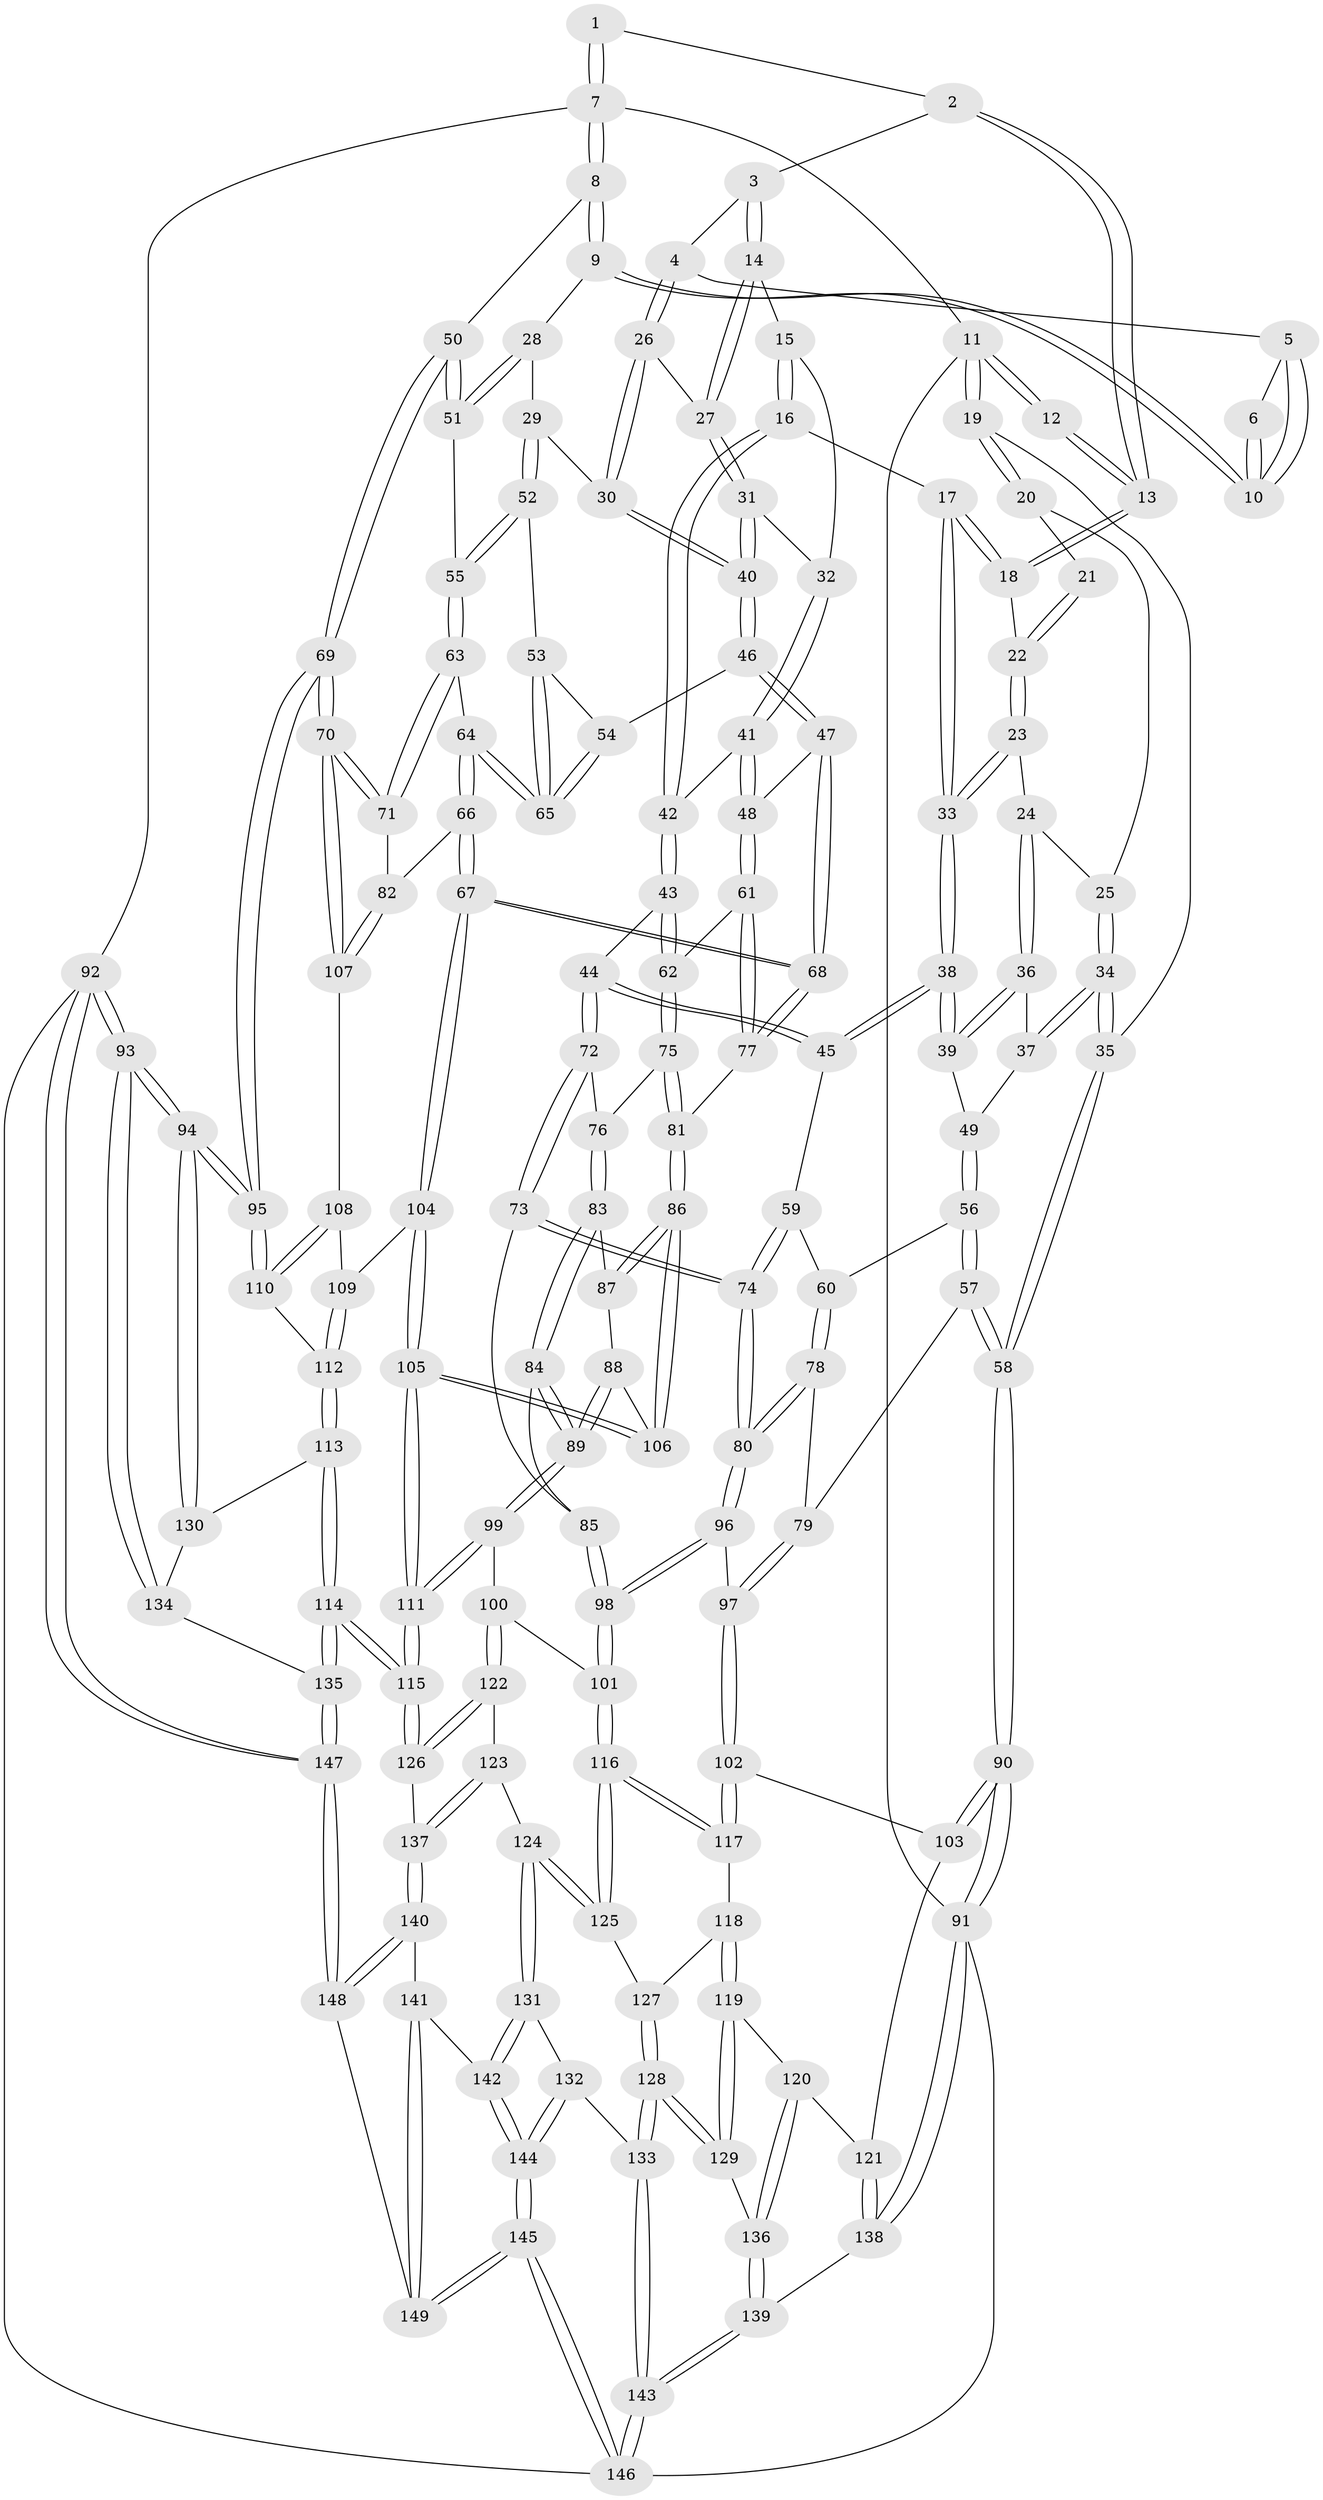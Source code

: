// coarse degree distribution, {3: 0.12903225806451613, 4: 0.43010752688172044, 5: 0.3655913978494624, 2: 0.010752688172043012, 6: 0.06451612903225806}
// Generated by graph-tools (version 1.1) at 2025/52/02/27/25 19:52:36]
// undirected, 149 vertices, 369 edges
graph export_dot {
graph [start="1"]
  node [color=gray90,style=filled];
  1 [pos="+0.9699979652938592+0"];
  2 [pos="+0.7414250973940015+0"];
  3 [pos="+0.7429265938457167+0"];
  4 [pos="+0.8218532862984884+0.0792555423525216"];
  5 [pos="+0.8515778494706324+0.08021203291180909"];
  6 [pos="+0.8897246442110983+0.017364433112512456"];
  7 [pos="+1+0"];
  8 [pos="+1+0"];
  9 [pos="+0.966230682539351+0.12545056613553923"];
  10 [pos="+0.9164665415542435+0.1003273241535872"];
  11 [pos="+0+0"];
  12 [pos="+0.3152631937371124+0"];
  13 [pos="+0.37943140474069836+0"];
  14 [pos="+0.694526963459433+0.06672617654105467"];
  15 [pos="+0.5929869808531774+0.08738881106611288"];
  16 [pos="+0.4813510979216814+0.08930914598780064"];
  17 [pos="+0.41312812558786216+0"];
  18 [pos="+0.38089982838777+0"];
  19 [pos="+0+0"];
  20 [pos="+0.11159464027724302+0.0667462777090692"];
  21 [pos="+0.1118126923308931+0.06660983900241794"];
  22 [pos="+0.20841216517592087+0.08254139129004029"];
  23 [pos="+0.1980733607207355+0.11500840857308986"];
  24 [pos="+0.1520634314647117+0.1404058167753904"];
  25 [pos="+0.12423256600829942+0.12017155701458204"];
  26 [pos="+0.8066356765411161+0.14718613960193805"];
  27 [pos="+0.70526204344996+0.13789686394539288"];
  28 [pos="+0.8971637434136872+0.20076891770330144"];
  29 [pos="+0.8637077829793727+0.20786481216534422"];
  30 [pos="+0.8244075932915268+0.18494906563296232"];
  31 [pos="+0.6878628875216051+0.1767224979288579"];
  32 [pos="+0.6693271401298967+0.17792240883751695"];
  33 [pos="+0.27858051900865727+0.21771942595692861"];
  34 [pos="+0+0.19244969102126452"];
  35 [pos="+0+0.21650133885230483"];
  36 [pos="+0.1488369642402835+0.17078091707656384"];
  37 [pos="+0.03878830501483477+0.1968825705791197"];
  38 [pos="+0.27715787230396344+0.2258120765502023"];
  39 [pos="+0.18413705444637798+0.24206421393631722"];
  40 [pos="+0.7205342935025547+0.2428796136351411"];
  41 [pos="+0.5149386506482291+0.21776513147535084"];
  42 [pos="+0.5106917637362912+0.21579338560294067"];
  43 [pos="+0.49936408031664176+0.22684668683262132"];
  44 [pos="+0.3617562792336148+0.32278285493915815"];
  45 [pos="+0.3428145151771244+0.3170296295971033"];
  46 [pos="+0.7156120456246953+0.3030422974142708"];
  47 [pos="+0.6755702356433456+0.3344176248938701"];
  48 [pos="+0.6346301063412347+0.3417816070226328"];
  49 [pos="+0.1766976424887185+0.24902879093744656"];
  50 [pos="+1+0.2847082842143545"];
  51 [pos="+0.9589171305989018+0.29453922317518616"];
  52 [pos="+0.8337416508152267+0.2930604856887082"];
  53 [pos="+0.828270332407137+0.29617519368107814"];
  54 [pos="+0.7422498676527232+0.3082411669160276"];
  55 [pos="+0.9162330333485204+0.3387924463269204"];
  56 [pos="+0.11958540393359758+0.34932020749420484"];
  57 [pos="+0+0.3895439932835711"];
  58 [pos="+0+0.36128853769035113"];
  59 [pos="+0.3214248539475708+0.3317957063080145"];
  60 [pos="+0.1812924072322366+0.38007333762777346"];
  61 [pos="+0.6332657300338503+0.344213369386941"];
  62 [pos="+0.5085059891203079+0.4289229541869139"];
  63 [pos="+0.9142900851002023+0.36972151475157927"];
  64 [pos="+0.8395905453496916+0.44007011824416065"];
  65 [pos="+0.8386505705590425+0.4377251069085555"];
  66 [pos="+0.8229308095470883+0.5017891544576486"];
  67 [pos="+0.8075633760129537+0.515145643410022"];
  68 [pos="+0.7858946940560108+0.5072499412696476"];
  69 [pos="+1+0.49143850420036755"];
  70 [pos="+1+0.4917995352521544"];
  71 [pos="+1+0.4741348259147736"];
  72 [pos="+0.37538838819230796+0.3523872024120808"];
  73 [pos="+0.3336443070104689+0.4949741831582672"];
  74 [pos="+0.2405947997554283+0.5054137418494677"];
  75 [pos="+0.5012969300437111+0.4372325010785106"];
  76 [pos="+0.48099050984230957+0.44402411377370354"];
  77 [pos="+0.6381489805805137+0.5167688196539024"];
  78 [pos="+0.21855920936696857+0.47681183563302837"];
  79 [pos="+0+0.42289937943477873"];
  80 [pos="+0.23518049562725+0.5077850364553422"];
  81 [pos="+0.6296904574679165+0.5229122341724249"];
  82 [pos="+0.8801938009278719+0.5017137128049907"];
  83 [pos="+0.4644056172824779+0.48872837088517446"];
  84 [pos="+0.44911569861769574+0.5077104671673457"];
  85 [pos="+0.3800268336116127+0.5285890355928989"];
  86 [pos="+0.6225547599623009+0.5381698670121114"];
  87 [pos="+0.5307867084448278+0.540865993104766"];
  88 [pos="+0.5154405393622402+0.5859602779555437"];
  89 [pos="+0.48041026624242106+0.6102994735452073"];
  90 [pos="+0+0.6441354980076945"];
  91 [pos="+0+0.8011931186715816"];
  92 [pos="+1+1"];
  93 [pos="+1+1"];
  94 [pos="+1+0.7994365091751255"];
  95 [pos="+1+0.7820794315808589"];
  96 [pos="+0.2018500146964465+0.5719011580995124"];
  97 [pos="+0.158915673866779+0.5981091454373844"];
  98 [pos="+0.35863606952686145+0.645797552592863"];
  99 [pos="+0.46490980678031046+0.6839897951815731"];
  100 [pos="+0.44992737158709517+0.6884798589157781"];
  101 [pos="+0.3785100546859378+0.6811587398690755"];
  102 [pos="+0.15566486713229052+0.6073774095761013"];
  103 [pos="+0.08866754916014334+0.6292695570134554"];
  104 [pos="+0.8081081265475388+0.5239815163540411"];
  105 [pos="+0.6314991688990618+0.7239386568388205"];
  106 [pos="+0.6163479543348436+0.5817223531197525"];
  107 [pos="+0.9690270691706179+0.5984789546751959"];
  108 [pos="+0.9516348170255998+0.6129259396697908"];
  109 [pos="+0.851416510278707+0.6262384964309318"];
  110 [pos="+0.9840089323410192+0.7116920672419202"];
  111 [pos="+0.6304546881412163+0.729398511504355"];
  112 [pos="+0.8447117512955296+0.7305030690418511"];
  113 [pos="+0.8265920952357233+0.757956762497823"];
  114 [pos="+0.7190503708079413+0.8612773750036803"];
  115 [pos="+0.6853213768369478+0.8297884282544442"];
  116 [pos="+0.32118998325559794+0.7467194122907799"];
  117 [pos="+0.15740962947828022+0.6194522013491124"];
  118 [pos="+0.14619192915469081+0.7464493591291531"];
  119 [pos="+0.13637296796830176+0.7608297423987872"];
  120 [pos="+0.002224551751871307+0.7879217431457977"];
  121 [pos="+0+0.7879493513199087"];
  122 [pos="+0.44766220687240255+0.792124733233844"];
  123 [pos="+0.378602144013787+0.8446447552369366"];
  124 [pos="+0.3229338193089193+0.8237205442859471"];
  125 [pos="+0.31639861840762945+0.7573888173296388"];
  126 [pos="+0.4968805905352958+0.8542721952773682"];
  127 [pos="+0.2392731226770212+0.7598764966613749"];
  128 [pos="+0.2105671032294576+0.8738884520638657"];
  129 [pos="+0.16731729130968975+0.850875248693919"];
  130 [pos="+0.9650458466131755+0.8098855684844978"];
  131 [pos="+0.30135334090916926+0.852261988618587"];
  132 [pos="+0.252743319129503+0.8818865489842254"];
  133 [pos="+0.21174987578724+0.8747057097588884"];
  134 [pos="+0.9175502336077065+0.8840253298139502"];
  135 [pos="+0.7233407244122426+0.8827446672628501"];
  136 [pos="+0.1153214793101276+0.8924244047749367"];
  137 [pos="+0.43489040439327387+0.905854367767709"];
  138 [pos="+0+0.8129516301728824"];
  139 [pos="+0.08419384038870087+0.9561171587647191"];
  140 [pos="+0.43454172987495127+0.9096963285209314"];
  141 [pos="+0.3849382312407244+0.9452752280408586"];
  142 [pos="+0.3519163086508662+0.9437547562010917"];
  143 [pos="+0.1259284509119019+1"];
  144 [pos="+0.27288938882564157+1"];
  145 [pos="+0.20030979396021792+1"];
  146 [pos="+0.16837699532776726+1"];
  147 [pos="+0.7073411030463865+1"];
  148 [pos="+0.6364157535605948+1"];
  149 [pos="+0.41124193901915895+1"];
  1 -- 2;
  1 -- 7;
  1 -- 7;
  2 -- 3;
  2 -- 13;
  2 -- 13;
  3 -- 4;
  3 -- 14;
  3 -- 14;
  4 -- 5;
  4 -- 26;
  4 -- 26;
  5 -- 6;
  5 -- 10;
  5 -- 10;
  6 -- 10;
  6 -- 10;
  7 -- 8;
  7 -- 8;
  7 -- 11;
  7 -- 92;
  8 -- 9;
  8 -- 9;
  8 -- 50;
  9 -- 10;
  9 -- 10;
  9 -- 28;
  11 -- 12;
  11 -- 12;
  11 -- 19;
  11 -- 19;
  11 -- 91;
  12 -- 13;
  12 -- 13;
  13 -- 18;
  13 -- 18;
  14 -- 15;
  14 -- 27;
  14 -- 27;
  15 -- 16;
  15 -- 16;
  15 -- 32;
  16 -- 17;
  16 -- 42;
  16 -- 42;
  17 -- 18;
  17 -- 18;
  17 -- 33;
  17 -- 33;
  18 -- 22;
  19 -- 20;
  19 -- 20;
  19 -- 35;
  20 -- 21;
  20 -- 25;
  21 -- 22;
  21 -- 22;
  22 -- 23;
  22 -- 23;
  23 -- 24;
  23 -- 33;
  23 -- 33;
  24 -- 25;
  24 -- 36;
  24 -- 36;
  25 -- 34;
  25 -- 34;
  26 -- 27;
  26 -- 30;
  26 -- 30;
  27 -- 31;
  27 -- 31;
  28 -- 29;
  28 -- 51;
  28 -- 51;
  29 -- 30;
  29 -- 52;
  29 -- 52;
  30 -- 40;
  30 -- 40;
  31 -- 32;
  31 -- 40;
  31 -- 40;
  32 -- 41;
  32 -- 41;
  33 -- 38;
  33 -- 38;
  34 -- 35;
  34 -- 35;
  34 -- 37;
  34 -- 37;
  35 -- 58;
  35 -- 58;
  36 -- 37;
  36 -- 39;
  36 -- 39;
  37 -- 49;
  38 -- 39;
  38 -- 39;
  38 -- 45;
  38 -- 45;
  39 -- 49;
  40 -- 46;
  40 -- 46;
  41 -- 42;
  41 -- 48;
  41 -- 48;
  42 -- 43;
  42 -- 43;
  43 -- 44;
  43 -- 62;
  43 -- 62;
  44 -- 45;
  44 -- 45;
  44 -- 72;
  44 -- 72;
  45 -- 59;
  46 -- 47;
  46 -- 47;
  46 -- 54;
  47 -- 48;
  47 -- 68;
  47 -- 68;
  48 -- 61;
  48 -- 61;
  49 -- 56;
  49 -- 56;
  50 -- 51;
  50 -- 51;
  50 -- 69;
  50 -- 69;
  51 -- 55;
  52 -- 53;
  52 -- 55;
  52 -- 55;
  53 -- 54;
  53 -- 65;
  53 -- 65;
  54 -- 65;
  54 -- 65;
  55 -- 63;
  55 -- 63;
  56 -- 57;
  56 -- 57;
  56 -- 60;
  57 -- 58;
  57 -- 58;
  57 -- 79;
  58 -- 90;
  58 -- 90;
  59 -- 60;
  59 -- 74;
  59 -- 74;
  60 -- 78;
  60 -- 78;
  61 -- 62;
  61 -- 77;
  61 -- 77;
  62 -- 75;
  62 -- 75;
  63 -- 64;
  63 -- 71;
  63 -- 71;
  64 -- 65;
  64 -- 65;
  64 -- 66;
  64 -- 66;
  66 -- 67;
  66 -- 67;
  66 -- 82;
  67 -- 68;
  67 -- 68;
  67 -- 104;
  67 -- 104;
  68 -- 77;
  68 -- 77;
  69 -- 70;
  69 -- 70;
  69 -- 95;
  69 -- 95;
  70 -- 71;
  70 -- 71;
  70 -- 107;
  70 -- 107;
  71 -- 82;
  72 -- 73;
  72 -- 73;
  72 -- 76;
  73 -- 74;
  73 -- 74;
  73 -- 85;
  74 -- 80;
  74 -- 80;
  75 -- 76;
  75 -- 81;
  75 -- 81;
  76 -- 83;
  76 -- 83;
  77 -- 81;
  78 -- 79;
  78 -- 80;
  78 -- 80;
  79 -- 97;
  79 -- 97;
  80 -- 96;
  80 -- 96;
  81 -- 86;
  81 -- 86;
  82 -- 107;
  82 -- 107;
  83 -- 84;
  83 -- 84;
  83 -- 87;
  84 -- 85;
  84 -- 89;
  84 -- 89;
  85 -- 98;
  85 -- 98;
  86 -- 87;
  86 -- 87;
  86 -- 106;
  86 -- 106;
  87 -- 88;
  88 -- 89;
  88 -- 89;
  88 -- 106;
  89 -- 99;
  89 -- 99;
  90 -- 91;
  90 -- 91;
  90 -- 103;
  90 -- 103;
  91 -- 138;
  91 -- 138;
  91 -- 146;
  92 -- 93;
  92 -- 93;
  92 -- 147;
  92 -- 147;
  92 -- 146;
  93 -- 94;
  93 -- 94;
  93 -- 134;
  93 -- 134;
  94 -- 95;
  94 -- 95;
  94 -- 130;
  94 -- 130;
  95 -- 110;
  95 -- 110;
  96 -- 97;
  96 -- 98;
  96 -- 98;
  97 -- 102;
  97 -- 102;
  98 -- 101;
  98 -- 101;
  99 -- 100;
  99 -- 111;
  99 -- 111;
  100 -- 101;
  100 -- 122;
  100 -- 122;
  101 -- 116;
  101 -- 116;
  102 -- 103;
  102 -- 117;
  102 -- 117;
  103 -- 121;
  104 -- 105;
  104 -- 105;
  104 -- 109;
  105 -- 106;
  105 -- 106;
  105 -- 111;
  105 -- 111;
  107 -- 108;
  108 -- 109;
  108 -- 110;
  108 -- 110;
  109 -- 112;
  109 -- 112;
  110 -- 112;
  111 -- 115;
  111 -- 115;
  112 -- 113;
  112 -- 113;
  113 -- 114;
  113 -- 114;
  113 -- 130;
  114 -- 115;
  114 -- 115;
  114 -- 135;
  114 -- 135;
  115 -- 126;
  115 -- 126;
  116 -- 117;
  116 -- 117;
  116 -- 125;
  116 -- 125;
  117 -- 118;
  118 -- 119;
  118 -- 119;
  118 -- 127;
  119 -- 120;
  119 -- 129;
  119 -- 129;
  120 -- 121;
  120 -- 136;
  120 -- 136;
  121 -- 138;
  121 -- 138;
  122 -- 123;
  122 -- 126;
  122 -- 126;
  123 -- 124;
  123 -- 137;
  123 -- 137;
  124 -- 125;
  124 -- 125;
  124 -- 131;
  124 -- 131;
  125 -- 127;
  126 -- 137;
  127 -- 128;
  127 -- 128;
  128 -- 129;
  128 -- 129;
  128 -- 133;
  128 -- 133;
  129 -- 136;
  130 -- 134;
  131 -- 132;
  131 -- 142;
  131 -- 142;
  132 -- 133;
  132 -- 144;
  132 -- 144;
  133 -- 143;
  133 -- 143;
  134 -- 135;
  135 -- 147;
  135 -- 147;
  136 -- 139;
  136 -- 139;
  137 -- 140;
  137 -- 140;
  138 -- 139;
  139 -- 143;
  139 -- 143;
  140 -- 141;
  140 -- 148;
  140 -- 148;
  141 -- 142;
  141 -- 149;
  141 -- 149;
  142 -- 144;
  142 -- 144;
  143 -- 146;
  143 -- 146;
  144 -- 145;
  144 -- 145;
  145 -- 146;
  145 -- 146;
  145 -- 149;
  145 -- 149;
  147 -- 148;
  147 -- 148;
  148 -- 149;
}
